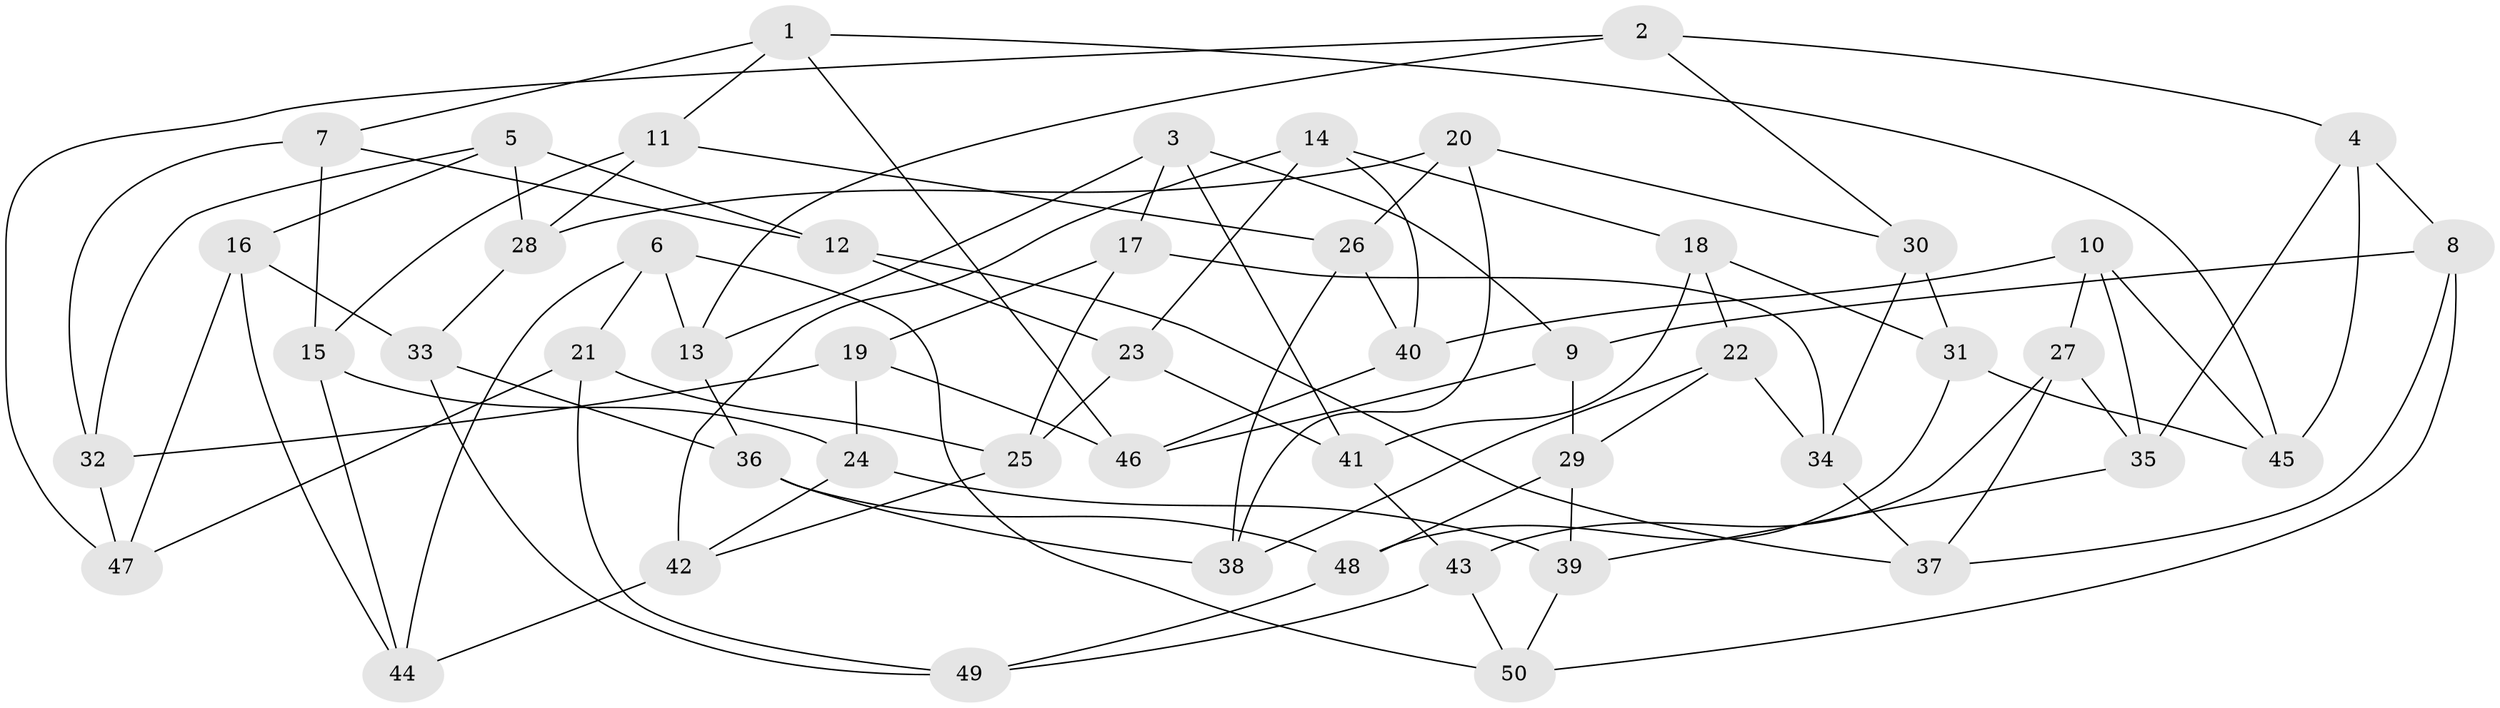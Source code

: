 // Generated by graph-tools (version 1.1) at 2025/50/03/09/25 03:50:48]
// undirected, 50 vertices, 100 edges
graph export_dot {
graph [start="1"]
  node [color=gray90,style=filled];
  1;
  2;
  3;
  4;
  5;
  6;
  7;
  8;
  9;
  10;
  11;
  12;
  13;
  14;
  15;
  16;
  17;
  18;
  19;
  20;
  21;
  22;
  23;
  24;
  25;
  26;
  27;
  28;
  29;
  30;
  31;
  32;
  33;
  34;
  35;
  36;
  37;
  38;
  39;
  40;
  41;
  42;
  43;
  44;
  45;
  46;
  47;
  48;
  49;
  50;
  1 -- 7;
  1 -- 46;
  1 -- 45;
  1 -- 11;
  2 -- 4;
  2 -- 30;
  2 -- 13;
  2 -- 47;
  3 -- 41;
  3 -- 9;
  3 -- 17;
  3 -- 13;
  4 -- 35;
  4 -- 45;
  4 -- 8;
  5 -- 28;
  5 -- 32;
  5 -- 16;
  5 -- 12;
  6 -- 13;
  6 -- 21;
  6 -- 44;
  6 -- 50;
  7 -- 15;
  7 -- 12;
  7 -- 32;
  8 -- 9;
  8 -- 50;
  8 -- 37;
  9 -- 46;
  9 -- 29;
  10 -- 35;
  10 -- 40;
  10 -- 27;
  10 -- 45;
  11 -- 26;
  11 -- 15;
  11 -- 28;
  12 -- 23;
  12 -- 37;
  13 -- 36;
  14 -- 18;
  14 -- 42;
  14 -- 23;
  14 -- 40;
  15 -- 24;
  15 -- 44;
  16 -- 44;
  16 -- 33;
  16 -- 47;
  17 -- 25;
  17 -- 19;
  17 -- 34;
  18 -- 41;
  18 -- 31;
  18 -- 22;
  19 -- 32;
  19 -- 46;
  19 -- 24;
  20 -- 30;
  20 -- 28;
  20 -- 38;
  20 -- 26;
  21 -- 49;
  21 -- 47;
  21 -- 25;
  22 -- 38;
  22 -- 34;
  22 -- 29;
  23 -- 25;
  23 -- 41;
  24 -- 42;
  24 -- 39;
  25 -- 42;
  26 -- 38;
  26 -- 40;
  27 -- 43;
  27 -- 35;
  27 -- 37;
  28 -- 33;
  29 -- 39;
  29 -- 48;
  30 -- 34;
  30 -- 31;
  31 -- 48;
  31 -- 45;
  32 -- 47;
  33 -- 36;
  33 -- 49;
  34 -- 37;
  35 -- 39;
  36 -- 48;
  36 -- 38;
  39 -- 50;
  40 -- 46;
  41 -- 43;
  42 -- 44;
  43 -- 49;
  43 -- 50;
  48 -- 49;
}
